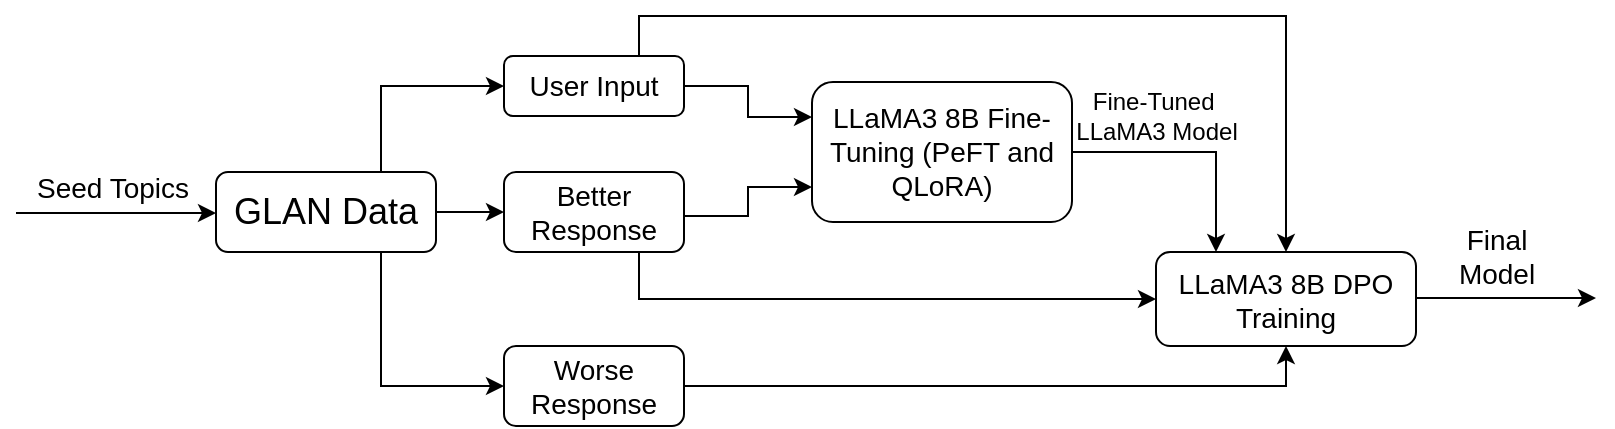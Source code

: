 <mxfile version="24.7.5">
  <diagram name="Page-1" id="1iUNJ9ZAE5r46eBvZt72">
    <mxGraphModel dx="1050" dy="629" grid="1" gridSize="10" guides="1" tooltips="1" connect="1" arrows="1" fold="1" page="1" pageScale="1" pageWidth="850" pageHeight="1100" math="0" shadow="0">
      <root>
        <mxCell id="0" />
        <mxCell id="1" parent="0" />
        <mxCell id="OTmcXqaJx2giD8zIA01d-8" style="edgeStyle=orthogonalEdgeStyle;rounded=0;orthogonalLoop=1;jettySize=auto;html=1;exitX=1;exitY=0.5;exitDx=0;exitDy=0;entryX=0;entryY=0.5;entryDx=0;entryDy=0;" parent="1" source="OTmcXqaJx2giD8zIA01d-1" target="OTmcXqaJx2giD8zIA01d-5" edge="1">
          <mxGeometry relative="1" as="geometry" />
        </mxCell>
        <mxCell id="OTmcXqaJx2giD8zIA01d-9" style="edgeStyle=orthogonalEdgeStyle;rounded=0;orthogonalLoop=1;jettySize=auto;html=1;exitX=0.75;exitY=0;exitDx=0;exitDy=0;entryX=0;entryY=0.5;entryDx=0;entryDy=0;" parent="1" source="OTmcXqaJx2giD8zIA01d-1" target="OTmcXqaJx2giD8zIA01d-4" edge="1">
          <mxGeometry relative="1" as="geometry" />
        </mxCell>
        <mxCell id="OTmcXqaJx2giD8zIA01d-10" style="edgeStyle=orthogonalEdgeStyle;rounded=0;orthogonalLoop=1;jettySize=auto;html=1;exitX=0.75;exitY=1;exitDx=0;exitDy=0;entryX=0;entryY=0.5;entryDx=0;entryDy=0;" parent="1" source="OTmcXqaJx2giD8zIA01d-1" target="OTmcXqaJx2giD8zIA01d-6" edge="1">
          <mxGeometry relative="1" as="geometry" />
        </mxCell>
        <mxCell id="OTmcXqaJx2giD8zIA01d-1" value="&lt;font style=&quot;font-size: 18px;&quot;&gt;GLAN Data&lt;/font&gt;" style="rounded=1;whiteSpace=wrap;html=1;" parent="1" vertex="1">
          <mxGeometry x="110" y="258" width="110" height="40" as="geometry" />
        </mxCell>
        <mxCell id="OTmcXqaJx2giD8zIA01d-2" value="" style="endArrow=classic;html=1;rounded=0;" parent="1" edge="1">
          <mxGeometry width="50" height="50" relative="1" as="geometry">
            <mxPoint x="10" y="278.5" as="sourcePoint" />
            <mxPoint x="110" y="278.5" as="targetPoint" />
          </mxGeometry>
        </mxCell>
        <mxCell id="OTmcXqaJx2giD8zIA01d-3" value="&lt;font style=&quot;font-size: 14px;&quot;&gt;Seed Topics&lt;/font&gt;" style="edgeLabel;html=1;align=center;verticalAlign=middle;resizable=0;points=[];" parent="OTmcXqaJx2giD8zIA01d-2" vertex="1" connectable="0">
          <mxGeometry x="-0.284" y="-3" relative="1" as="geometry">
            <mxPoint x="12" y="-16" as="offset" />
          </mxGeometry>
        </mxCell>
        <mxCell id="OTmcXqaJx2giD8zIA01d-16" style="edgeStyle=orthogonalEdgeStyle;rounded=0;orthogonalLoop=1;jettySize=auto;html=1;exitX=1;exitY=0.5;exitDx=0;exitDy=0;entryX=0;entryY=0.25;entryDx=0;entryDy=0;" parent="1" source="OTmcXqaJx2giD8zIA01d-4" target="OTmcXqaJx2giD8zIA01d-11" edge="1">
          <mxGeometry relative="1" as="geometry" />
        </mxCell>
        <mxCell id="OTmcXqaJx2giD8zIA01d-19" style="edgeStyle=orthogonalEdgeStyle;rounded=0;orthogonalLoop=1;jettySize=auto;html=1;exitX=0.75;exitY=0;exitDx=0;exitDy=0;entryX=0.5;entryY=0;entryDx=0;entryDy=0;" parent="1" source="OTmcXqaJx2giD8zIA01d-4" target="OTmcXqaJx2giD8zIA01d-17" edge="1">
          <mxGeometry relative="1" as="geometry" />
        </mxCell>
        <mxCell id="OTmcXqaJx2giD8zIA01d-4" value="&lt;font style=&quot;font-size: 14px;&quot;&gt;User Input&lt;/font&gt;" style="rounded=1;whiteSpace=wrap;html=1;" parent="1" vertex="1">
          <mxGeometry x="254" y="200" width="90" height="30" as="geometry" />
        </mxCell>
        <mxCell id="OTmcXqaJx2giD8zIA01d-15" style="edgeStyle=orthogonalEdgeStyle;rounded=0;orthogonalLoop=1;jettySize=auto;html=1;exitX=1;exitY=0.75;exitDx=0;exitDy=0;entryX=0;entryY=0.75;entryDx=0;entryDy=0;" parent="1" source="OTmcXqaJx2giD8zIA01d-5" target="OTmcXqaJx2giD8zIA01d-11" edge="1">
          <mxGeometry relative="1" as="geometry">
            <Array as="points">
              <mxPoint x="344" y="280" />
              <mxPoint x="376" y="280" />
              <mxPoint x="376" y="266" />
            </Array>
          </mxGeometry>
        </mxCell>
        <mxCell id="OTmcXqaJx2giD8zIA01d-20" style="edgeStyle=orthogonalEdgeStyle;rounded=0;orthogonalLoop=1;jettySize=auto;html=1;exitX=0.75;exitY=1;exitDx=0;exitDy=0;entryX=0;entryY=0.5;entryDx=0;entryDy=0;" parent="1" source="OTmcXqaJx2giD8zIA01d-5" target="OTmcXqaJx2giD8zIA01d-17" edge="1">
          <mxGeometry relative="1" as="geometry" />
        </mxCell>
        <mxCell id="OTmcXqaJx2giD8zIA01d-5" value="&lt;font style=&quot;font-size: 14px;&quot;&gt;Better Response&lt;/font&gt;" style="rounded=1;whiteSpace=wrap;html=1;" parent="1" vertex="1">
          <mxGeometry x="254" y="258" width="90" height="40" as="geometry" />
        </mxCell>
        <mxCell id="OTmcXqaJx2giD8zIA01d-21" style="edgeStyle=orthogonalEdgeStyle;rounded=0;orthogonalLoop=1;jettySize=auto;html=1;exitX=1;exitY=0.5;exitDx=0;exitDy=0;entryX=0.5;entryY=1;entryDx=0;entryDy=0;" parent="1" source="OTmcXqaJx2giD8zIA01d-6" target="OTmcXqaJx2giD8zIA01d-17" edge="1">
          <mxGeometry relative="1" as="geometry" />
        </mxCell>
        <mxCell id="OTmcXqaJx2giD8zIA01d-6" value="&lt;font style=&quot;font-size: 14px;&quot;&gt;Worse Response&lt;/font&gt;" style="rounded=1;whiteSpace=wrap;html=1;" parent="1" vertex="1">
          <mxGeometry x="254" y="345" width="90" height="40" as="geometry" />
        </mxCell>
        <mxCell id="OTmcXqaJx2giD8zIA01d-18" style="edgeStyle=orthogonalEdgeStyle;rounded=0;orthogonalLoop=1;jettySize=auto;html=1;exitX=1;exitY=0.5;exitDx=0;exitDy=0;" parent="1" source="OTmcXqaJx2giD8zIA01d-11" target="OTmcXqaJx2giD8zIA01d-17" edge="1">
          <mxGeometry relative="1" as="geometry">
            <Array as="points">
              <mxPoint x="610" y="248" />
            </Array>
          </mxGeometry>
        </mxCell>
        <mxCell id="OTmcXqaJx2giD8zIA01d-22" value="&lt;font style=&quot;font-size: 12px;&quot;&gt;Fine-Tuned&amp;nbsp;&lt;/font&gt;&lt;div&gt;&lt;font style=&quot;font-size: 12px;&quot;&gt;LLaMA3 Model&lt;/font&gt;&lt;/div&gt;" style="edgeLabel;html=1;align=center;verticalAlign=middle;resizable=0;points=[];" parent="OTmcXqaJx2giD8zIA01d-18" vertex="1" connectable="0">
          <mxGeometry x="-0.397" y="1" relative="1" as="geometry">
            <mxPoint x="5" y="-17" as="offset" />
          </mxGeometry>
        </mxCell>
        <mxCell id="OTmcXqaJx2giD8zIA01d-11" value="&lt;font style=&quot;font-size: 14px;&quot;&gt;LLaMA3 8B Fine-Tuning (PeFT and QLoRA)&lt;/font&gt;" style="rounded=1;whiteSpace=wrap;html=1;" parent="1" vertex="1">
          <mxGeometry x="408" y="213" width="130" height="70" as="geometry" />
        </mxCell>
        <mxCell id="OTmcXqaJx2giD8zIA01d-17" value="&lt;font style=&quot;font-size: 14px;&quot;&gt;LLaMA3 8B DPO Training&lt;/font&gt;" style="rounded=1;whiteSpace=wrap;html=1;" parent="1" vertex="1">
          <mxGeometry x="580" y="298" width="130" height="47" as="geometry" />
        </mxCell>
        <mxCell id="OTmcXqaJx2giD8zIA01d-23" value="" style="endArrow=classic;html=1;rounded=0;" parent="1" edge="1">
          <mxGeometry width="50" height="50" relative="1" as="geometry">
            <mxPoint x="710" y="321" as="sourcePoint" />
            <mxPoint x="800" y="321" as="targetPoint" />
          </mxGeometry>
        </mxCell>
        <mxCell id="OTmcXqaJx2giD8zIA01d-24" value="&lt;font style=&quot;font-size: 14px;&quot;&gt;Final&lt;/font&gt;&lt;div&gt;&lt;font style=&quot;font-size: 14px;&quot;&gt;Model&lt;/font&gt;&lt;/div&gt;" style="edgeLabel;html=1;align=center;verticalAlign=middle;resizable=0;points=[];" parent="OTmcXqaJx2giD8zIA01d-23" vertex="1" connectable="0">
          <mxGeometry x="-0.116" y="-1" relative="1" as="geometry">
            <mxPoint y="-22" as="offset" />
          </mxGeometry>
        </mxCell>
      </root>
    </mxGraphModel>
  </diagram>
</mxfile>
